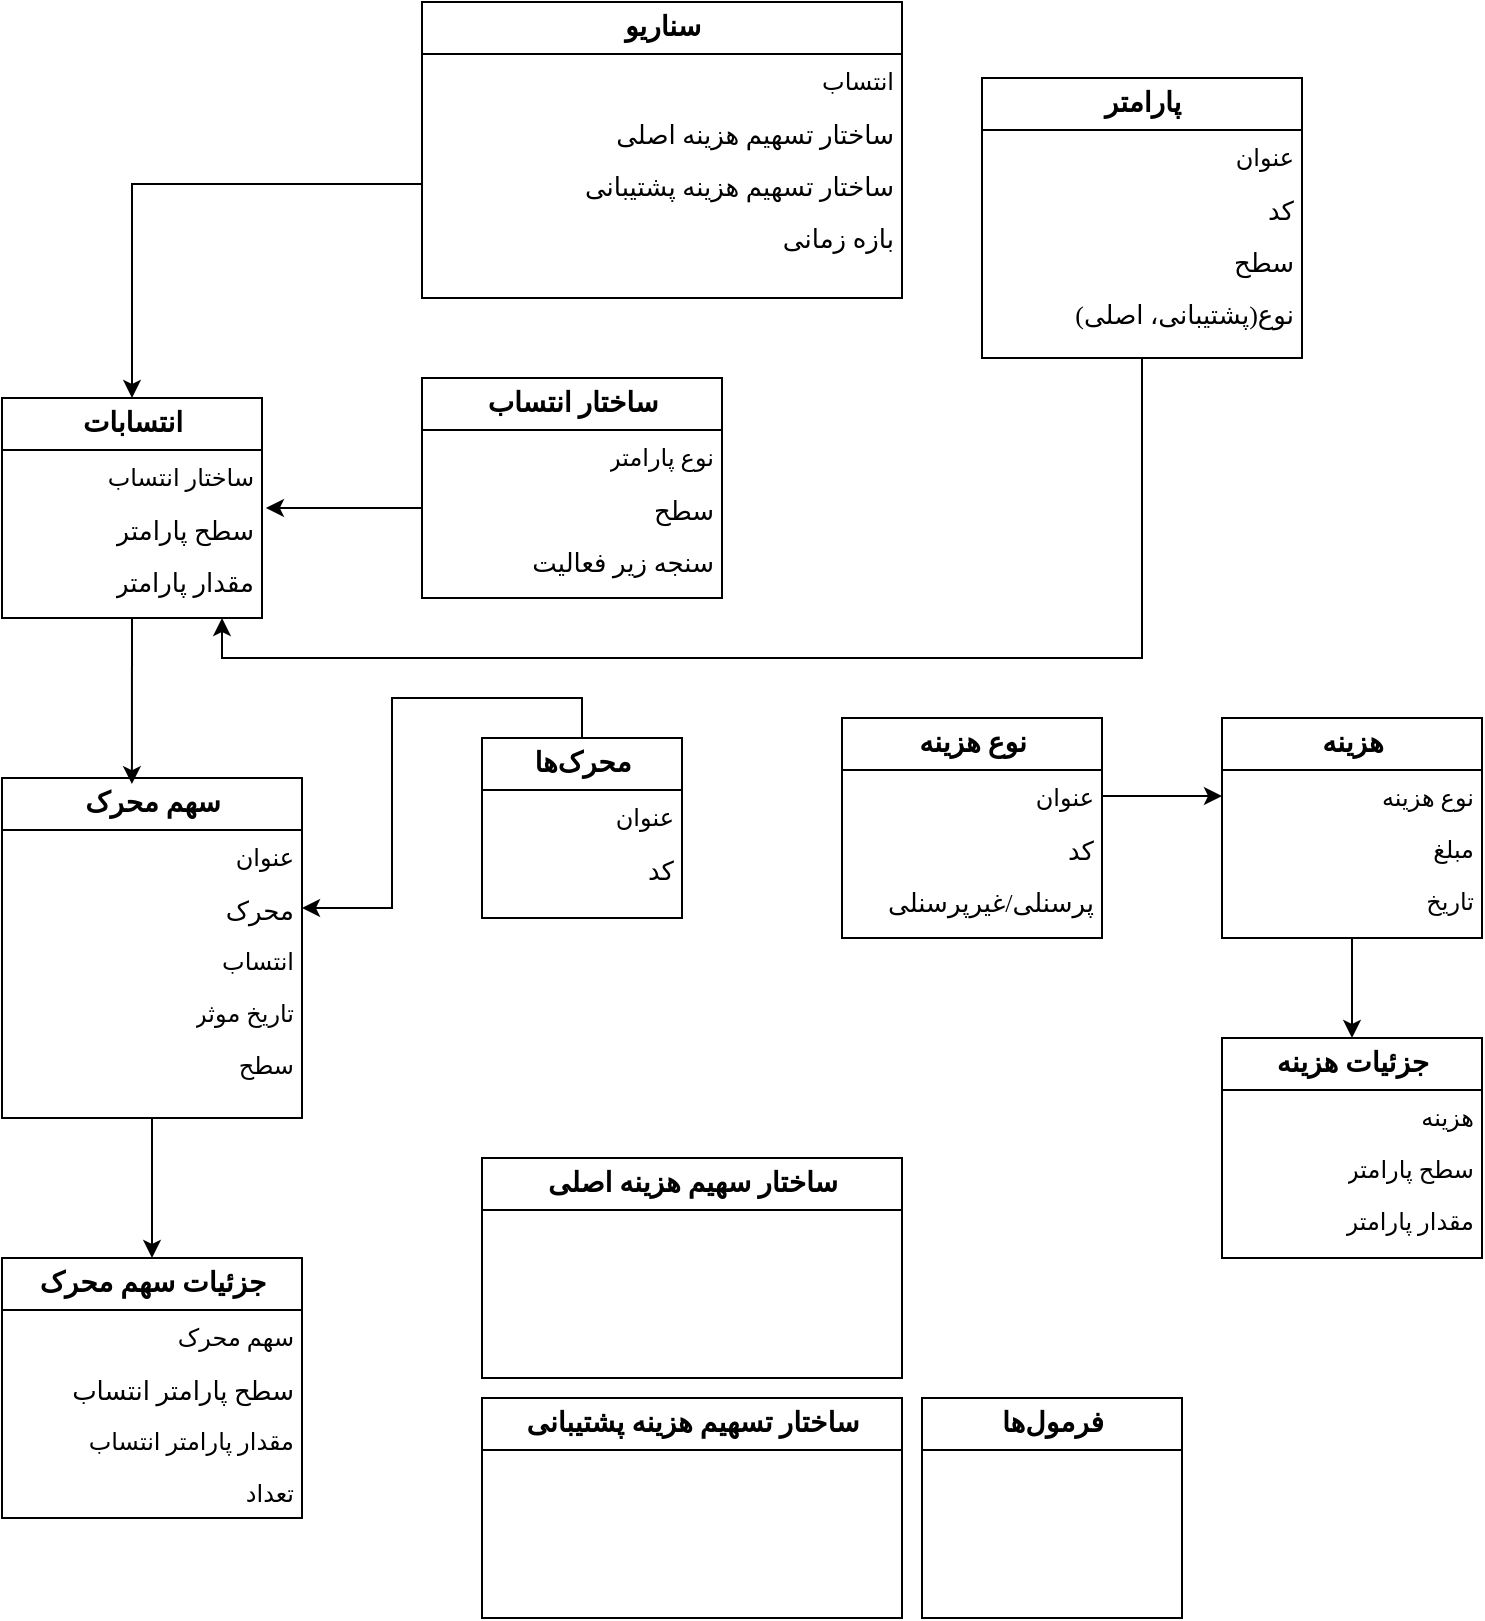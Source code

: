 <mxfile version="14.1.8" type="github">
  <diagram name="Page-1" id="c4acf3e9-155e-7222-9cf6-157b1a14988f">
    <mxGraphModel dx="868" dy="478" grid="1" gridSize="10" guides="1" tooltips="1" connect="1" arrows="1" fold="1" page="1" pageScale="1" pageWidth="850" pageHeight="1100" background="#ffffff" math="0" shadow="0">
      <root>
        <mxCell id="0" />
        <mxCell id="1" parent="0" />
        <mxCell id="17acba5748e5396b-20" value="سناریو" style="swimlane;html=1;fontStyle=1;childLayout=stackLayout;horizontal=1;startSize=26;fillColor=none;horizontalStack=0;resizeParent=1;resizeLast=0;collapsible=1;marginBottom=0;swimlaneFillColor=#ffffff;rounded=0;shadow=0;comic=0;labelBackgroundColor=none;strokeWidth=1;fontFamily=Tahoma;fontSize=14;align=center;" parent="1" vertex="1">
          <mxGeometry x="270" y="42" width="240" height="148" as="geometry">
            <mxRectangle x="350" y="42" width="60" height="26" as="alternateBounds" />
          </mxGeometry>
        </mxCell>
        <mxCell id="17acba5748e5396b-26" value="انتساب" style="text;html=1;strokeColor=none;fillColor=none;align=left;verticalAlign=top;spacingLeft=4;spacingRight=4;whiteSpace=wrap;overflow=hidden;rotatable=0;points=[[0,0.5],[1,0.5]];portConstraint=eastwest;textDirection=rtl;fontFamily=Tahoma;" parent="17acba5748e5396b-20" vertex="1">
          <mxGeometry y="26" width="240" height="26" as="geometry" />
        </mxCell>
        <mxCell id="pfBKebfTM0D42UcSuYtv-1" value="&lt;span style=&quot;font-size: 13px ; text-align: right ; background-color: rgb(255 , 255 , 255)&quot;&gt;ساختار تسهیم هزینه اصلی&lt;br&gt;&lt;br&gt;&lt;/span&gt;" style="text;html=1;strokeColor=none;fillColor=none;align=left;verticalAlign=top;spacingLeft=4;spacingRight=4;whiteSpace=wrap;overflow=hidden;rotatable=0;points=[[0,0.5],[1,0.5]];portConstraint=eastwest;textDirection=rtl;fontFamily=Tahoma;" vertex="1" parent="17acba5748e5396b-20">
          <mxGeometry y="52" width="240" height="26" as="geometry" />
        </mxCell>
        <mxCell id="pfBKebfTM0D42UcSuYtv-2" value="&lt;span style=&quot;font-size: 13px ; text-align: right ; background-color: rgb(255 , 255 , 255)&quot;&gt;ساختار تسهیم هزینه پشتیبانی&lt;br&gt;&lt;br&gt;&lt;/span&gt;" style="text;html=1;strokeColor=none;fillColor=none;align=left;verticalAlign=top;spacingLeft=4;spacingRight=4;whiteSpace=wrap;overflow=hidden;rotatable=0;points=[[0,0.5],[1,0.5]];portConstraint=eastwest;textDirection=rtl;fontFamily=Tahoma;" vertex="1" parent="17acba5748e5396b-20">
          <mxGeometry y="78" width="240" height="26" as="geometry" />
        </mxCell>
        <mxCell id="pfBKebfTM0D42UcSuYtv-3" value="&lt;span style=&quot;font-size: 13px ; text-align: right ; background-color: rgb(255 , 255 , 255)&quot;&gt;بازه زمانی&lt;br&gt;&lt;br&gt;&lt;/span&gt;" style="text;html=1;strokeColor=none;fillColor=none;align=left;verticalAlign=top;spacingLeft=4;spacingRight=4;whiteSpace=wrap;overflow=hidden;rotatable=0;points=[[0,0.5],[1,0.5]];portConstraint=eastwest;textDirection=rtl;fontFamily=Tahoma;" vertex="1" parent="17acba5748e5396b-20">
          <mxGeometry y="104" width="240" height="26" as="geometry" />
        </mxCell>
        <mxCell id="pfBKebfTM0D42UcSuYtv-4" value="ساختار انتساب" style="swimlane;html=1;fontStyle=1;childLayout=stackLayout;horizontal=1;startSize=26;fillColor=none;horizontalStack=0;resizeParent=1;resizeLast=0;collapsible=1;marginBottom=0;swimlaneFillColor=#ffffff;rounded=0;shadow=0;comic=0;labelBackgroundColor=none;strokeWidth=1;fontFamily=Tahoma;fontSize=14;align=center;" vertex="1" parent="1">
          <mxGeometry x="270" y="230" width="150" height="110" as="geometry">
            <mxRectangle x="350" y="42" width="60" height="26" as="alternateBounds" />
          </mxGeometry>
        </mxCell>
        <mxCell id="pfBKebfTM0D42UcSuYtv-5" value="نوع پارامتر&lt;br&gt;" style="text;html=1;strokeColor=none;fillColor=none;align=left;verticalAlign=top;spacingLeft=4;spacingRight=4;whiteSpace=wrap;overflow=hidden;rotatable=0;points=[[0,0.5],[1,0.5]];portConstraint=eastwest;textDirection=rtl;fontFamily=Tahoma;" vertex="1" parent="pfBKebfTM0D42UcSuYtv-4">
          <mxGeometry y="26" width="150" height="26" as="geometry" />
        </mxCell>
        <mxCell id="pfBKebfTM0D42UcSuYtv-6" value="&lt;span style=&quot;font-size: 13px ; text-align: right ; background-color: rgb(255 , 255 , 255)&quot;&gt;سطح&lt;br&gt;&lt;br&gt;&lt;/span&gt;" style="text;html=1;strokeColor=none;fillColor=none;align=left;verticalAlign=top;spacingLeft=4;spacingRight=4;whiteSpace=wrap;overflow=hidden;rotatable=0;points=[[0,0.5],[1,0.5]];portConstraint=eastwest;textDirection=rtl;fontFamily=Tahoma;" vertex="1" parent="pfBKebfTM0D42UcSuYtv-4">
          <mxGeometry y="52" width="150" height="26" as="geometry" />
        </mxCell>
        <mxCell id="pfBKebfTM0D42UcSuYtv-7" value="&lt;span style=&quot;font-size: 13px ; text-align: right ; background-color: rgb(255 , 255 , 255)&quot;&gt;سنجه زیر فعالیت&lt;br&gt;&lt;br&gt;&lt;/span&gt;" style="text;html=1;strokeColor=none;fillColor=none;align=left;verticalAlign=top;spacingLeft=4;spacingRight=4;whiteSpace=wrap;overflow=hidden;rotatable=0;points=[[0,0.5],[1,0.5]];portConstraint=eastwest;textDirection=rtl;fontFamily=Tahoma;" vertex="1" parent="pfBKebfTM0D42UcSuYtv-4">
          <mxGeometry y="78" width="150" height="26" as="geometry" />
        </mxCell>
        <mxCell id="pfBKebfTM0D42UcSuYtv-35" style="edgeStyle=orthogonalEdgeStyle;rounded=0;orthogonalLoop=1;jettySize=auto;html=1;exitX=0.5;exitY=1;exitDx=0;exitDy=0;entryX=0.433;entryY=0.018;entryDx=0;entryDy=0;entryPerimeter=0;fontFamily=Tahoma;fontSize=14;" edge="1" parent="1" source="pfBKebfTM0D42UcSuYtv-10" target="pfBKebfTM0D42UcSuYtv-29">
          <mxGeometry relative="1" as="geometry" />
        </mxCell>
        <mxCell id="pfBKebfTM0D42UcSuYtv-10" value="انتسابات" style="swimlane;html=1;fontStyle=1;childLayout=stackLayout;horizontal=1;startSize=26;fillColor=none;horizontalStack=0;resizeParent=1;resizeLast=0;collapsible=1;marginBottom=0;swimlaneFillColor=#ffffff;rounded=0;shadow=0;comic=0;labelBackgroundColor=none;strokeWidth=1;fontFamily=Tahoma;fontSize=14;align=center;" vertex="1" parent="1">
          <mxGeometry x="60" y="240" width="130" height="110" as="geometry">
            <mxRectangle x="350" y="42" width="60" height="26" as="alternateBounds" />
          </mxGeometry>
        </mxCell>
        <mxCell id="pfBKebfTM0D42UcSuYtv-11" value="ساختار انتساب" style="text;html=1;strokeColor=none;fillColor=none;align=left;verticalAlign=top;spacingLeft=4;spacingRight=4;whiteSpace=wrap;overflow=hidden;rotatable=0;points=[[0,0.5],[1,0.5]];portConstraint=eastwest;textDirection=rtl;fontFamily=Tahoma;" vertex="1" parent="pfBKebfTM0D42UcSuYtv-10">
          <mxGeometry y="26" width="130" height="26" as="geometry" />
        </mxCell>
        <mxCell id="pfBKebfTM0D42UcSuYtv-12" value="&lt;span style=&quot;font-size: 13px ; text-align: right ; background-color: rgb(255 , 255 , 255)&quot;&gt;سطح پارامتر&lt;br&gt;&lt;br&gt;&lt;/span&gt;" style="text;html=1;strokeColor=none;fillColor=none;align=left;verticalAlign=top;spacingLeft=4;spacingRight=4;whiteSpace=wrap;overflow=hidden;rotatable=0;points=[[0,0.5],[1,0.5]];portConstraint=eastwest;textDirection=rtl;fontFamily=Tahoma;" vertex="1" parent="pfBKebfTM0D42UcSuYtv-10">
          <mxGeometry y="52" width="130" height="26" as="geometry" />
        </mxCell>
        <mxCell id="pfBKebfTM0D42UcSuYtv-13" value="&lt;span style=&quot;font-size: 13px ; text-align: right ; background-color: rgb(255 , 255 , 255)&quot;&gt;مقدار پارامتر&lt;br&gt;&lt;br&gt;&lt;/span&gt;" style="text;html=1;strokeColor=none;fillColor=none;align=left;verticalAlign=top;spacingLeft=4;spacingRight=4;whiteSpace=wrap;overflow=hidden;rotatable=0;points=[[0,0.5],[1,0.5]];portConstraint=eastwest;textDirection=rtl;fontFamily=Tahoma;" vertex="1" parent="pfBKebfTM0D42UcSuYtv-10">
          <mxGeometry y="78" width="130" height="26" as="geometry" />
        </mxCell>
        <mxCell id="pfBKebfTM0D42UcSuYtv-17" value="پارامتر" style="swimlane;html=1;fontStyle=1;childLayout=stackLayout;horizontal=1;startSize=26;fillColor=none;horizontalStack=0;resizeParent=1;resizeLast=0;collapsible=1;marginBottom=0;swimlaneFillColor=#ffffff;rounded=0;shadow=0;comic=0;labelBackgroundColor=none;strokeWidth=1;fontFamily=Tahoma;fontSize=14;align=center;" vertex="1" parent="1">
          <mxGeometry x="550" y="80" width="160" height="140" as="geometry">
            <mxRectangle x="350" y="42" width="60" height="26" as="alternateBounds" />
          </mxGeometry>
        </mxCell>
        <mxCell id="pfBKebfTM0D42UcSuYtv-18" value="عنوان" style="text;html=1;strokeColor=none;fillColor=none;align=left;verticalAlign=top;spacingLeft=4;spacingRight=4;whiteSpace=wrap;overflow=hidden;rotatable=0;points=[[0,0.5],[1,0.5]];portConstraint=eastwest;textDirection=rtl;fontFamily=Tahoma;" vertex="1" parent="pfBKebfTM0D42UcSuYtv-17">
          <mxGeometry y="26" width="160" height="26" as="geometry" />
        </mxCell>
        <mxCell id="pfBKebfTM0D42UcSuYtv-19" value="&lt;span style=&quot;font-size: 13px ; text-align: right ; background-color: rgb(255 , 255 , 255)&quot;&gt;کد&lt;br&gt;&lt;/span&gt;" style="text;html=1;strokeColor=none;fillColor=none;align=left;verticalAlign=top;spacingLeft=4;spacingRight=4;whiteSpace=wrap;overflow=hidden;rotatable=0;points=[[0,0.5],[1,0.5]];portConstraint=eastwest;textDirection=rtl;fontFamily=Tahoma;" vertex="1" parent="pfBKebfTM0D42UcSuYtv-17">
          <mxGeometry y="52" width="160" height="26" as="geometry" />
        </mxCell>
        <mxCell id="pfBKebfTM0D42UcSuYtv-20" value="&lt;span style=&quot;font-size: 13px ; text-align: right ; background-color: rgb(255 , 255 , 255)&quot;&gt;سطح&lt;br&gt;&lt;/span&gt;" style="text;html=1;strokeColor=none;fillColor=none;align=left;verticalAlign=top;spacingLeft=4;spacingRight=4;whiteSpace=wrap;overflow=hidden;rotatable=0;points=[[0,0.5],[1,0.5]];portConstraint=eastwest;textDirection=rtl;fontFamily=Tahoma;" vertex="1" parent="pfBKebfTM0D42UcSuYtv-17">
          <mxGeometry y="78" width="160" height="26" as="geometry" />
        </mxCell>
        <mxCell id="pfBKebfTM0D42UcSuYtv-21" value="&lt;span style=&quot;font-size: 13px ; background-color: rgb(255 , 255 , 255)&quot;&gt;نوع&lt;/span&gt;&lt;span style=&quot;background-color: rgb(255 , 255 , 255) ; font-size: 13px&quot;&gt;(پشتیبانی، اصلی)&lt;/span&gt;&lt;span style=&quot;font-size: 13px ; background-color: rgb(255 , 255 , 255)&quot;&gt;&lt;br&gt;&lt;/span&gt;" style="text;html=1;strokeColor=none;fillColor=none;align=left;verticalAlign=top;spacingLeft=4;spacingRight=4;whiteSpace=wrap;overflow=hidden;rotatable=0;points=[[0,0.5],[1,0.5]];portConstraint=eastwest;textDirection=rtl;fontFamily=Tahoma;" vertex="1" parent="pfBKebfTM0D42UcSuYtv-17">
          <mxGeometry y="104" width="160" height="26" as="geometry" />
        </mxCell>
        <mxCell id="pfBKebfTM0D42UcSuYtv-50" style="edgeStyle=orthogonalEdgeStyle;rounded=0;orthogonalLoop=1;jettySize=auto;html=1;exitX=0.5;exitY=0;exitDx=0;exitDy=0;entryX=1;entryY=0.5;entryDx=0;entryDy=0;fontFamily=Tahoma;fontSize=14;" edge="1" parent="1" source="pfBKebfTM0D42UcSuYtv-24" target="pfBKebfTM0D42UcSuYtv-31">
          <mxGeometry relative="1" as="geometry" />
        </mxCell>
        <mxCell id="pfBKebfTM0D42UcSuYtv-24" value="محرک‌ها" style="swimlane;html=1;fontStyle=1;childLayout=stackLayout;horizontal=1;startSize=26;fillColor=none;horizontalStack=0;resizeParent=1;resizeLast=0;collapsible=1;marginBottom=0;swimlaneFillColor=#ffffff;rounded=0;shadow=0;comic=0;labelBackgroundColor=none;strokeWidth=1;fontFamily=Tahoma;fontSize=14;align=center;" vertex="1" parent="1">
          <mxGeometry x="300" y="410" width="100" height="90" as="geometry">
            <mxRectangle x="350" y="42" width="60" height="26" as="alternateBounds" />
          </mxGeometry>
        </mxCell>
        <mxCell id="pfBKebfTM0D42UcSuYtv-25" value="عنوان" style="text;html=1;strokeColor=none;fillColor=none;align=left;verticalAlign=top;spacingLeft=4;spacingRight=4;whiteSpace=wrap;overflow=hidden;rotatable=0;points=[[0,0.5],[1,0.5]];portConstraint=eastwest;textDirection=rtl;fontFamily=Tahoma;" vertex="1" parent="pfBKebfTM0D42UcSuYtv-24">
          <mxGeometry y="26" width="100" height="26" as="geometry" />
        </mxCell>
        <mxCell id="pfBKebfTM0D42UcSuYtv-26" value="&lt;span style=&quot;font-size: 13px ; text-align: right ; background-color: rgb(255 , 255 , 255)&quot;&gt;کد&lt;br&gt;&lt;/span&gt;" style="text;html=1;strokeColor=none;fillColor=none;align=left;verticalAlign=top;spacingLeft=4;spacingRight=4;whiteSpace=wrap;overflow=hidden;rotatable=0;points=[[0,0.5],[1,0.5]];portConstraint=eastwest;textDirection=rtl;fontFamily=Tahoma;" vertex="1" parent="pfBKebfTM0D42UcSuYtv-24">
          <mxGeometry y="52" width="100" height="26" as="geometry" />
        </mxCell>
        <mxCell id="pfBKebfTM0D42UcSuYtv-48" style="edgeStyle=orthogonalEdgeStyle;rounded=0;orthogonalLoop=1;jettySize=auto;html=1;exitX=0.5;exitY=1;exitDx=0;exitDy=0;entryX=0.5;entryY=0;entryDx=0;entryDy=0;fontFamily=Tahoma;fontSize=14;" edge="1" parent="1" source="pfBKebfTM0D42UcSuYtv-29" target="pfBKebfTM0D42UcSuYtv-41">
          <mxGeometry relative="1" as="geometry" />
        </mxCell>
        <mxCell id="pfBKebfTM0D42UcSuYtv-29" value="سهم محرک" style="swimlane;html=1;fontStyle=1;childLayout=stackLayout;horizontal=1;startSize=26;fillColor=none;horizontalStack=0;resizeParent=1;resizeLast=0;collapsible=1;marginBottom=0;swimlaneFillColor=#ffffff;rounded=0;shadow=0;comic=0;labelBackgroundColor=none;strokeWidth=1;fontFamily=Tahoma;fontSize=14;align=center;" vertex="1" parent="1">
          <mxGeometry x="60" y="430" width="150" height="170" as="geometry">
            <mxRectangle x="350" y="42" width="60" height="26" as="alternateBounds" />
          </mxGeometry>
        </mxCell>
        <mxCell id="pfBKebfTM0D42UcSuYtv-30" value="عنوان&lt;br&gt;" style="text;html=1;strokeColor=none;fillColor=none;align=left;verticalAlign=top;spacingLeft=4;spacingRight=4;whiteSpace=wrap;overflow=hidden;rotatable=0;points=[[0,0.5],[1,0.5]];portConstraint=eastwest;textDirection=rtl;fontFamily=Tahoma;" vertex="1" parent="pfBKebfTM0D42UcSuYtv-29">
          <mxGeometry y="26" width="150" height="26" as="geometry" />
        </mxCell>
        <mxCell id="pfBKebfTM0D42UcSuYtv-31" value="&lt;span style=&quot;font-size: 13px ; text-align: right ; background-color: rgb(255 , 255 , 255)&quot;&gt;محرک&lt;br&gt;&lt;/span&gt;" style="text;html=1;strokeColor=none;fillColor=none;align=left;verticalAlign=top;spacingLeft=4;spacingRight=4;whiteSpace=wrap;overflow=hidden;rotatable=0;points=[[0,0.5],[1,0.5]];portConstraint=eastwest;textDirection=rtl;fontFamily=Tahoma;" vertex="1" parent="pfBKebfTM0D42UcSuYtv-29">
          <mxGeometry y="52" width="150" height="26" as="geometry" />
        </mxCell>
        <mxCell id="pfBKebfTM0D42UcSuYtv-32" value="انتساب&lt;br&gt;" style="text;html=1;strokeColor=none;fillColor=none;align=left;verticalAlign=top;spacingLeft=4;spacingRight=4;whiteSpace=wrap;overflow=hidden;rotatable=0;points=[[0,0.5],[1,0.5]];portConstraint=eastwest;textDirection=rtl;fontFamily=Tahoma;" vertex="1" parent="pfBKebfTM0D42UcSuYtv-29">
          <mxGeometry y="78" width="150" height="26" as="geometry" />
        </mxCell>
        <mxCell id="pfBKebfTM0D42UcSuYtv-39" value="تاریخ موثر&lt;br&gt;" style="text;html=1;strokeColor=none;fillColor=none;align=left;verticalAlign=top;spacingLeft=4;spacingRight=4;whiteSpace=wrap;overflow=hidden;rotatable=0;points=[[0,0.5],[1,0.5]];portConstraint=eastwest;textDirection=rtl;fontFamily=Tahoma;" vertex="1" parent="pfBKebfTM0D42UcSuYtv-29">
          <mxGeometry y="104" width="150" height="26" as="geometry" />
        </mxCell>
        <mxCell id="pfBKebfTM0D42UcSuYtv-40" value="سطح&lt;br&gt;" style="text;html=1;strokeColor=none;fillColor=none;align=left;verticalAlign=top;spacingLeft=4;spacingRight=4;whiteSpace=wrap;overflow=hidden;rotatable=0;points=[[0,0.5],[1,0.5]];portConstraint=eastwest;textDirection=rtl;fontFamily=Tahoma;" vertex="1" parent="pfBKebfTM0D42UcSuYtv-29">
          <mxGeometry y="130" width="150" height="26" as="geometry" />
        </mxCell>
        <mxCell id="pfBKebfTM0D42UcSuYtv-36" style="edgeStyle=orthogonalEdgeStyle;rounded=0;orthogonalLoop=1;jettySize=auto;html=1;exitX=0;exitY=0.5;exitDx=0;exitDy=0;entryX=0.5;entryY=0;entryDx=0;entryDy=0;fontFamily=Tahoma;fontSize=14;" edge="1" parent="1" source="pfBKebfTM0D42UcSuYtv-2" target="pfBKebfTM0D42UcSuYtv-10">
          <mxGeometry relative="1" as="geometry" />
        </mxCell>
        <mxCell id="pfBKebfTM0D42UcSuYtv-37" style="edgeStyle=orthogonalEdgeStyle;rounded=0;orthogonalLoop=1;jettySize=auto;html=1;exitX=0;exitY=0.5;exitDx=0;exitDy=0;entryX=1.015;entryY=0.115;entryDx=0;entryDy=0;entryPerimeter=0;fontFamily=Tahoma;fontSize=14;" edge="1" parent="1" source="pfBKebfTM0D42UcSuYtv-6" target="pfBKebfTM0D42UcSuYtv-12">
          <mxGeometry relative="1" as="geometry" />
        </mxCell>
        <mxCell id="pfBKebfTM0D42UcSuYtv-38" style="edgeStyle=orthogonalEdgeStyle;rounded=0;orthogonalLoop=1;jettySize=auto;html=1;fontFamily=Tahoma;fontSize=14;" edge="1" parent="1">
          <mxGeometry relative="1" as="geometry">
            <mxPoint x="170" y="350" as="targetPoint" />
            <mxPoint x="630" y="220" as="sourcePoint" />
            <Array as="points">
              <mxPoint x="630" y="370" />
              <mxPoint x="170" y="370" />
            </Array>
          </mxGeometry>
        </mxCell>
        <mxCell id="pfBKebfTM0D42UcSuYtv-41" value="جزئیات سهم محرک" style="swimlane;html=1;fontStyle=1;childLayout=stackLayout;horizontal=1;startSize=26;fillColor=none;horizontalStack=0;resizeParent=1;resizeLast=0;collapsible=1;marginBottom=0;swimlaneFillColor=#ffffff;rounded=0;shadow=0;comic=0;labelBackgroundColor=none;strokeWidth=1;fontFamily=Tahoma;fontSize=14;align=center;" vertex="1" parent="1">
          <mxGeometry x="60" y="670" width="150" height="130" as="geometry">
            <mxRectangle x="350" y="42" width="60" height="26" as="alternateBounds" />
          </mxGeometry>
        </mxCell>
        <mxCell id="pfBKebfTM0D42UcSuYtv-42" value="سهم محرک" style="text;html=1;strokeColor=none;fillColor=none;align=left;verticalAlign=top;spacingLeft=4;spacingRight=4;whiteSpace=wrap;overflow=hidden;rotatable=0;points=[[0,0.5],[1,0.5]];portConstraint=eastwest;textDirection=rtl;fontFamily=Tahoma;" vertex="1" parent="pfBKebfTM0D42UcSuYtv-41">
          <mxGeometry y="26" width="150" height="26" as="geometry" />
        </mxCell>
        <mxCell id="pfBKebfTM0D42UcSuYtv-43" value="&lt;span style=&quot;font-size: 13px ; text-align: right ; background-color: rgb(255 , 255 , 255)&quot;&gt;سطح پارامتر انتساب&lt;br&gt;&lt;/span&gt;" style="text;html=1;strokeColor=none;fillColor=none;align=left;verticalAlign=top;spacingLeft=4;spacingRight=4;whiteSpace=wrap;overflow=hidden;rotatable=0;points=[[0,0.5],[1,0.5]];portConstraint=eastwest;textDirection=rtl;fontFamily=Tahoma;" vertex="1" parent="pfBKebfTM0D42UcSuYtv-41">
          <mxGeometry y="52" width="150" height="26" as="geometry" />
        </mxCell>
        <mxCell id="pfBKebfTM0D42UcSuYtv-44" value="مقدار پارامتر انتساب" style="text;html=1;strokeColor=none;fillColor=none;align=left;verticalAlign=top;spacingLeft=4;spacingRight=4;whiteSpace=wrap;overflow=hidden;rotatable=0;points=[[0,0.5],[1,0.5]];portConstraint=eastwest;textDirection=rtl;fontFamily=Tahoma;" vertex="1" parent="pfBKebfTM0D42UcSuYtv-41">
          <mxGeometry y="78" width="150" height="26" as="geometry" />
        </mxCell>
        <mxCell id="pfBKebfTM0D42UcSuYtv-45" value="تعداد" style="text;html=1;strokeColor=none;fillColor=none;align=left;verticalAlign=top;spacingLeft=4;spacingRight=4;whiteSpace=wrap;overflow=hidden;rotatable=0;points=[[0,0.5],[1,0.5]];portConstraint=eastwest;textDirection=rtl;fontFamily=Tahoma;" vertex="1" parent="pfBKebfTM0D42UcSuYtv-41">
          <mxGeometry y="104" width="150" height="26" as="geometry" />
        </mxCell>
        <mxCell id="pfBKebfTM0D42UcSuYtv-51" value="نوع هزینه" style="swimlane;html=1;fontStyle=1;childLayout=stackLayout;horizontal=1;startSize=26;fillColor=none;horizontalStack=0;resizeParent=1;resizeLast=0;collapsible=1;marginBottom=0;swimlaneFillColor=#ffffff;rounded=0;shadow=0;comic=0;labelBackgroundColor=none;strokeWidth=1;fontFamily=Tahoma;fontSize=14;align=center;" vertex="1" parent="1">
          <mxGeometry x="480" y="400" width="130" height="110" as="geometry">
            <mxRectangle x="350" y="42" width="60" height="26" as="alternateBounds" />
          </mxGeometry>
        </mxCell>
        <mxCell id="pfBKebfTM0D42UcSuYtv-52" value="عنوان" style="text;html=1;strokeColor=none;fillColor=none;align=left;verticalAlign=top;spacingLeft=4;spacingRight=4;whiteSpace=wrap;overflow=hidden;rotatable=0;points=[[0,0.5],[1,0.5]];portConstraint=eastwest;textDirection=rtl;fontFamily=Tahoma;" vertex="1" parent="pfBKebfTM0D42UcSuYtv-51">
          <mxGeometry y="26" width="130" height="26" as="geometry" />
        </mxCell>
        <mxCell id="pfBKebfTM0D42UcSuYtv-53" value="&lt;span style=&quot;font-size: 13px ; text-align: right ; background-color: rgb(255 , 255 , 255)&quot;&gt;کد&lt;br&gt;&lt;/span&gt;" style="text;html=1;strokeColor=none;fillColor=none;align=left;verticalAlign=top;spacingLeft=4;spacingRight=4;whiteSpace=wrap;overflow=hidden;rotatable=0;points=[[0,0.5],[1,0.5]];portConstraint=eastwest;textDirection=rtl;fontFamily=Tahoma;" vertex="1" parent="pfBKebfTM0D42UcSuYtv-51">
          <mxGeometry y="52" width="130" height="26" as="geometry" />
        </mxCell>
        <mxCell id="pfBKebfTM0D42UcSuYtv-54" value="&lt;span style=&quot;font-size: 13px ; text-align: right ; background-color: rgb(255 , 255 , 255)&quot;&gt;پرسنلی/غیرپرسنلی&lt;br&gt;&lt;br&gt;&lt;/span&gt;" style="text;html=1;strokeColor=none;fillColor=none;align=left;verticalAlign=top;spacingLeft=4;spacingRight=4;whiteSpace=wrap;overflow=hidden;rotatable=0;points=[[0,0.5],[1,0.5]];portConstraint=eastwest;textDirection=rtl;fontFamily=Tahoma;" vertex="1" parent="pfBKebfTM0D42UcSuYtv-51">
          <mxGeometry y="78" width="130" height="26" as="geometry" />
        </mxCell>
        <mxCell id="pfBKebfTM0D42UcSuYtv-66" style="edgeStyle=orthogonalEdgeStyle;rounded=0;orthogonalLoop=1;jettySize=auto;html=1;entryX=0.5;entryY=0;entryDx=0;entryDy=0;fontFamily=Tahoma;fontSize=14;" edge="1" parent="1" source="pfBKebfTM0D42UcSuYtv-55" target="pfBKebfTM0D42UcSuYtv-61">
          <mxGeometry relative="1" as="geometry" />
        </mxCell>
        <mxCell id="pfBKebfTM0D42UcSuYtv-55" value="هزینه" style="swimlane;html=1;fontStyle=1;childLayout=stackLayout;horizontal=1;startSize=26;fillColor=none;horizontalStack=0;resizeParent=1;resizeLast=0;collapsible=1;marginBottom=0;swimlaneFillColor=#ffffff;rounded=0;shadow=0;comic=0;labelBackgroundColor=none;strokeWidth=1;fontFamily=Tahoma;fontSize=14;align=center;" vertex="1" parent="1">
          <mxGeometry x="670" y="400" width="130" height="110" as="geometry">
            <mxRectangle x="350" y="42" width="60" height="26" as="alternateBounds" />
          </mxGeometry>
        </mxCell>
        <mxCell id="pfBKebfTM0D42UcSuYtv-56" value="نوع هزینه" style="text;html=1;strokeColor=none;fillColor=none;align=left;verticalAlign=top;spacingLeft=4;spacingRight=4;whiteSpace=wrap;overflow=hidden;rotatable=0;points=[[0,0.5],[1,0.5]];portConstraint=eastwest;textDirection=rtl;fontFamily=Tahoma;" vertex="1" parent="pfBKebfTM0D42UcSuYtv-55">
          <mxGeometry y="26" width="130" height="26" as="geometry" />
        </mxCell>
        <mxCell id="pfBKebfTM0D42UcSuYtv-64" value="مبلغ" style="text;html=1;strokeColor=none;fillColor=none;align=left;verticalAlign=top;spacingLeft=4;spacingRight=4;whiteSpace=wrap;overflow=hidden;rotatable=0;points=[[0,0.5],[1,0.5]];portConstraint=eastwest;textDirection=rtl;fontFamily=Tahoma;" vertex="1" parent="pfBKebfTM0D42UcSuYtv-55">
          <mxGeometry y="52" width="130" height="26" as="geometry" />
        </mxCell>
        <mxCell id="pfBKebfTM0D42UcSuYtv-65" value="تاریخ" style="text;html=1;strokeColor=none;fillColor=none;align=left;verticalAlign=top;spacingLeft=4;spacingRight=4;whiteSpace=wrap;overflow=hidden;rotatable=0;points=[[0,0.5],[1,0.5]];portConstraint=eastwest;textDirection=rtl;fontFamily=Tahoma;" vertex="1" parent="pfBKebfTM0D42UcSuYtv-55">
          <mxGeometry y="78" width="130" height="26" as="geometry" />
        </mxCell>
        <mxCell id="pfBKebfTM0D42UcSuYtv-61" value="جزئیات هزینه" style="swimlane;html=1;fontStyle=1;childLayout=stackLayout;horizontal=1;startSize=26;fillColor=none;horizontalStack=0;resizeParent=1;resizeLast=0;collapsible=1;marginBottom=0;swimlaneFillColor=#ffffff;rounded=0;shadow=0;comic=0;labelBackgroundColor=none;strokeWidth=1;fontFamily=Tahoma;fontSize=14;align=center;" vertex="1" parent="1">
          <mxGeometry x="670" y="560" width="130" height="110" as="geometry">
            <mxRectangle x="670" y="590" width="60" height="26" as="alternateBounds" />
          </mxGeometry>
        </mxCell>
        <mxCell id="pfBKebfTM0D42UcSuYtv-67" value="هزینه" style="text;html=1;strokeColor=none;fillColor=none;align=left;verticalAlign=top;spacingLeft=4;spacingRight=4;whiteSpace=wrap;overflow=hidden;rotatable=0;points=[[0,0.5],[1,0.5]];portConstraint=eastwest;textDirection=rtl;fontFamily=Tahoma;" vertex="1" parent="pfBKebfTM0D42UcSuYtv-61">
          <mxGeometry y="26" width="130" height="26" as="geometry" />
        </mxCell>
        <mxCell id="pfBKebfTM0D42UcSuYtv-57" value="سطح پارامتر" style="text;html=1;strokeColor=none;fillColor=none;align=left;verticalAlign=top;spacingLeft=4;spacingRight=4;whiteSpace=wrap;overflow=hidden;rotatable=0;points=[[0,0.5],[1,0.5]];portConstraint=eastwest;textDirection=rtl;fontFamily=Tahoma;" vertex="1" parent="pfBKebfTM0D42UcSuYtv-61">
          <mxGeometry y="52" width="130" height="26" as="geometry" />
        </mxCell>
        <mxCell id="pfBKebfTM0D42UcSuYtv-59" value="مقدار پارامتر" style="text;html=1;strokeColor=none;fillColor=none;align=left;verticalAlign=top;spacingLeft=4;spacingRight=4;whiteSpace=wrap;overflow=hidden;rotatable=0;points=[[0,0.5],[1,0.5]];portConstraint=eastwest;textDirection=rtl;fontFamily=Tahoma;" vertex="1" parent="pfBKebfTM0D42UcSuYtv-61">
          <mxGeometry y="78" width="130" height="26" as="geometry" />
        </mxCell>
        <mxCell id="pfBKebfTM0D42UcSuYtv-69" style="edgeStyle=orthogonalEdgeStyle;rounded=0;orthogonalLoop=1;jettySize=auto;html=1;entryX=0;entryY=0.5;entryDx=0;entryDy=0;fontFamily=Tahoma;fontSize=14;" edge="1" parent="1" source="pfBKebfTM0D42UcSuYtv-52" target="pfBKebfTM0D42UcSuYtv-56">
          <mxGeometry relative="1" as="geometry" />
        </mxCell>
        <mxCell id="pfBKebfTM0D42UcSuYtv-70" value="ساختار سهیم هزینه اصلی" style="swimlane;html=1;fontStyle=1;childLayout=stackLayout;horizontal=1;startSize=26;fillColor=none;horizontalStack=0;resizeParent=1;resizeLast=0;collapsible=1;marginBottom=0;swimlaneFillColor=#ffffff;rounded=0;shadow=0;comic=0;labelBackgroundColor=none;strokeWidth=1;fontFamily=Tahoma;fontSize=14;align=center;" vertex="1" parent="1">
          <mxGeometry x="300" y="620" width="210" height="110" as="geometry">
            <mxRectangle x="670" y="590" width="60" height="26" as="alternateBounds" />
          </mxGeometry>
        </mxCell>
        <mxCell id="pfBKebfTM0D42UcSuYtv-74" value="ساختار تسهیم هزینه پشتیبانی" style="swimlane;html=1;fontStyle=1;childLayout=stackLayout;horizontal=1;startSize=26;fillColor=none;horizontalStack=0;resizeParent=1;resizeLast=0;collapsible=1;marginBottom=0;swimlaneFillColor=#ffffff;rounded=0;shadow=0;comic=0;labelBackgroundColor=none;strokeWidth=1;fontFamily=Tahoma;fontSize=14;align=center;" vertex="1" parent="1">
          <mxGeometry x="300" y="740" width="210" height="110" as="geometry">
            <mxRectangle x="670" y="590" width="60" height="26" as="alternateBounds" />
          </mxGeometry>
        </mxCell>
        <mxCell id="pfBKebfTM0D42UcSuYtv-78" value="فرمول‌ها" style="swimlane;html=1;fontStyle=1;childLayout=stackLayout;horizontal=1;startSize=26;fillColor=none;horizontalStack=0;resizeParent=1;resizeLast=0;collapsible=1;marginBottom=0;swimlaneFillColor=#ffffff;rounded=0;shadow=0;comic=0;labelBackgroundColor=none;strokeWidth=1;fontFamily=Tahoma;fontSize=14;align=center;" vertex="1" parent="1">
          <mxGeometry x="520" y="740" width="130" height="110" as="geometry">
            <mxRectangle x="670" y="590" width="60" height="26" as="alternateBounds" />
          </mxGeometry>
        </mxCell>
      </root>
    </mxGraphModel>
  </diagram>
</mxfile>
